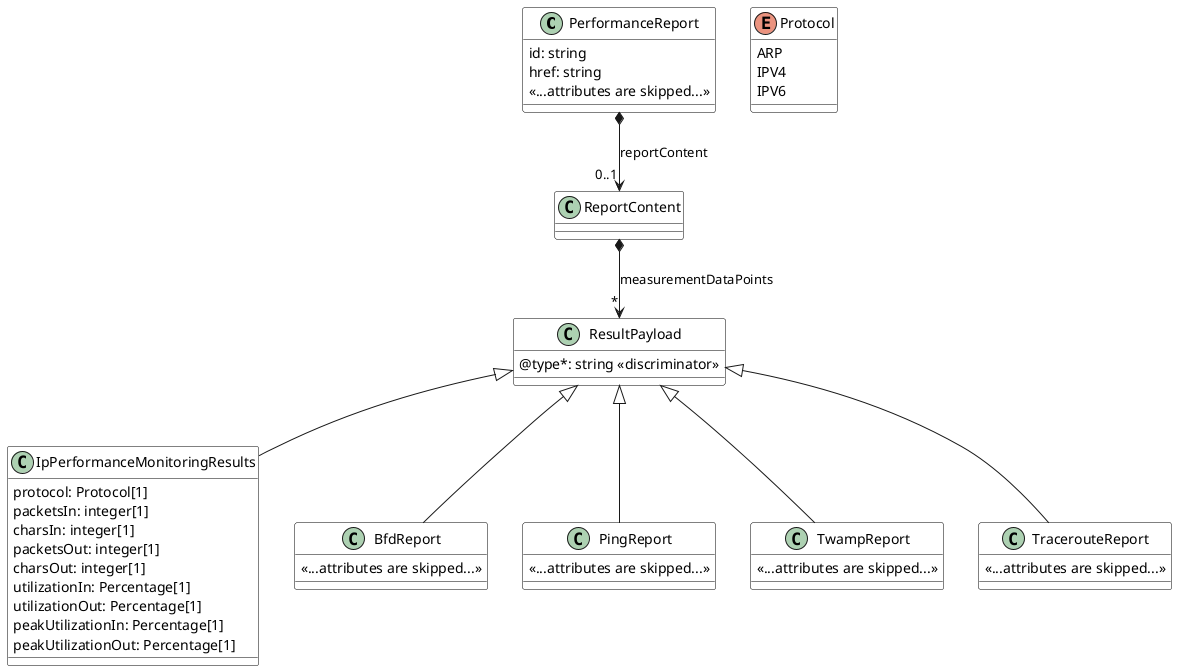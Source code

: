 @startuml
skinparam {
    ClassBackgroundColor White
    ClassBorderColor Black
    ClassBorderColor<<ServiceSpecification>> FireBrick
}
set namespaceSeparator none

class PerformanceReport {

    id: string 
    href: string 
<<...attributes are skipped...>>
}

class ReportContent {
    
}


PerformanceReport *-->"0..1" ReportContent: reportContent

enum Protocol {
    ARP 
    IPV4 
    IPV6
    }
class ResultPayload {
    @type*: string <<discriminator>>
}

ReportContent *-->"*" ResultPayload: measurementDataPoints

class IpPerformanceMonitoringResults {
    protocol: Protocol[1]
    packetsIn: integer[1] 
    charsIn: integer[1]
    packetsOut: integer[1]
    charsOut: integer[1]
    utilizationIn: Percentage[1]
    utilizationOut: Percentage[1]
    peakUtilizationIn: Percentage[1]
    peakUtilizationOut: Percentage[1]
}

class BfdReport {
    <<...attributes are skipped...>>
}

class PingReport {
    <<...attributes are skipped...>>
}

class TwampReport {
    <<...attributes are skipped...>>
}

class TracerouteReport {
    <<...attributes are skipped...>>
}

ResultPayload <|-- IpPerformanceMonitoringResults
ResultPayload <|-- BfdReport
ResultPayload <|-- PingReport
ResultPayload <|-- TwampReport
ResultPayload <|-- TracerouteReport

@enduml